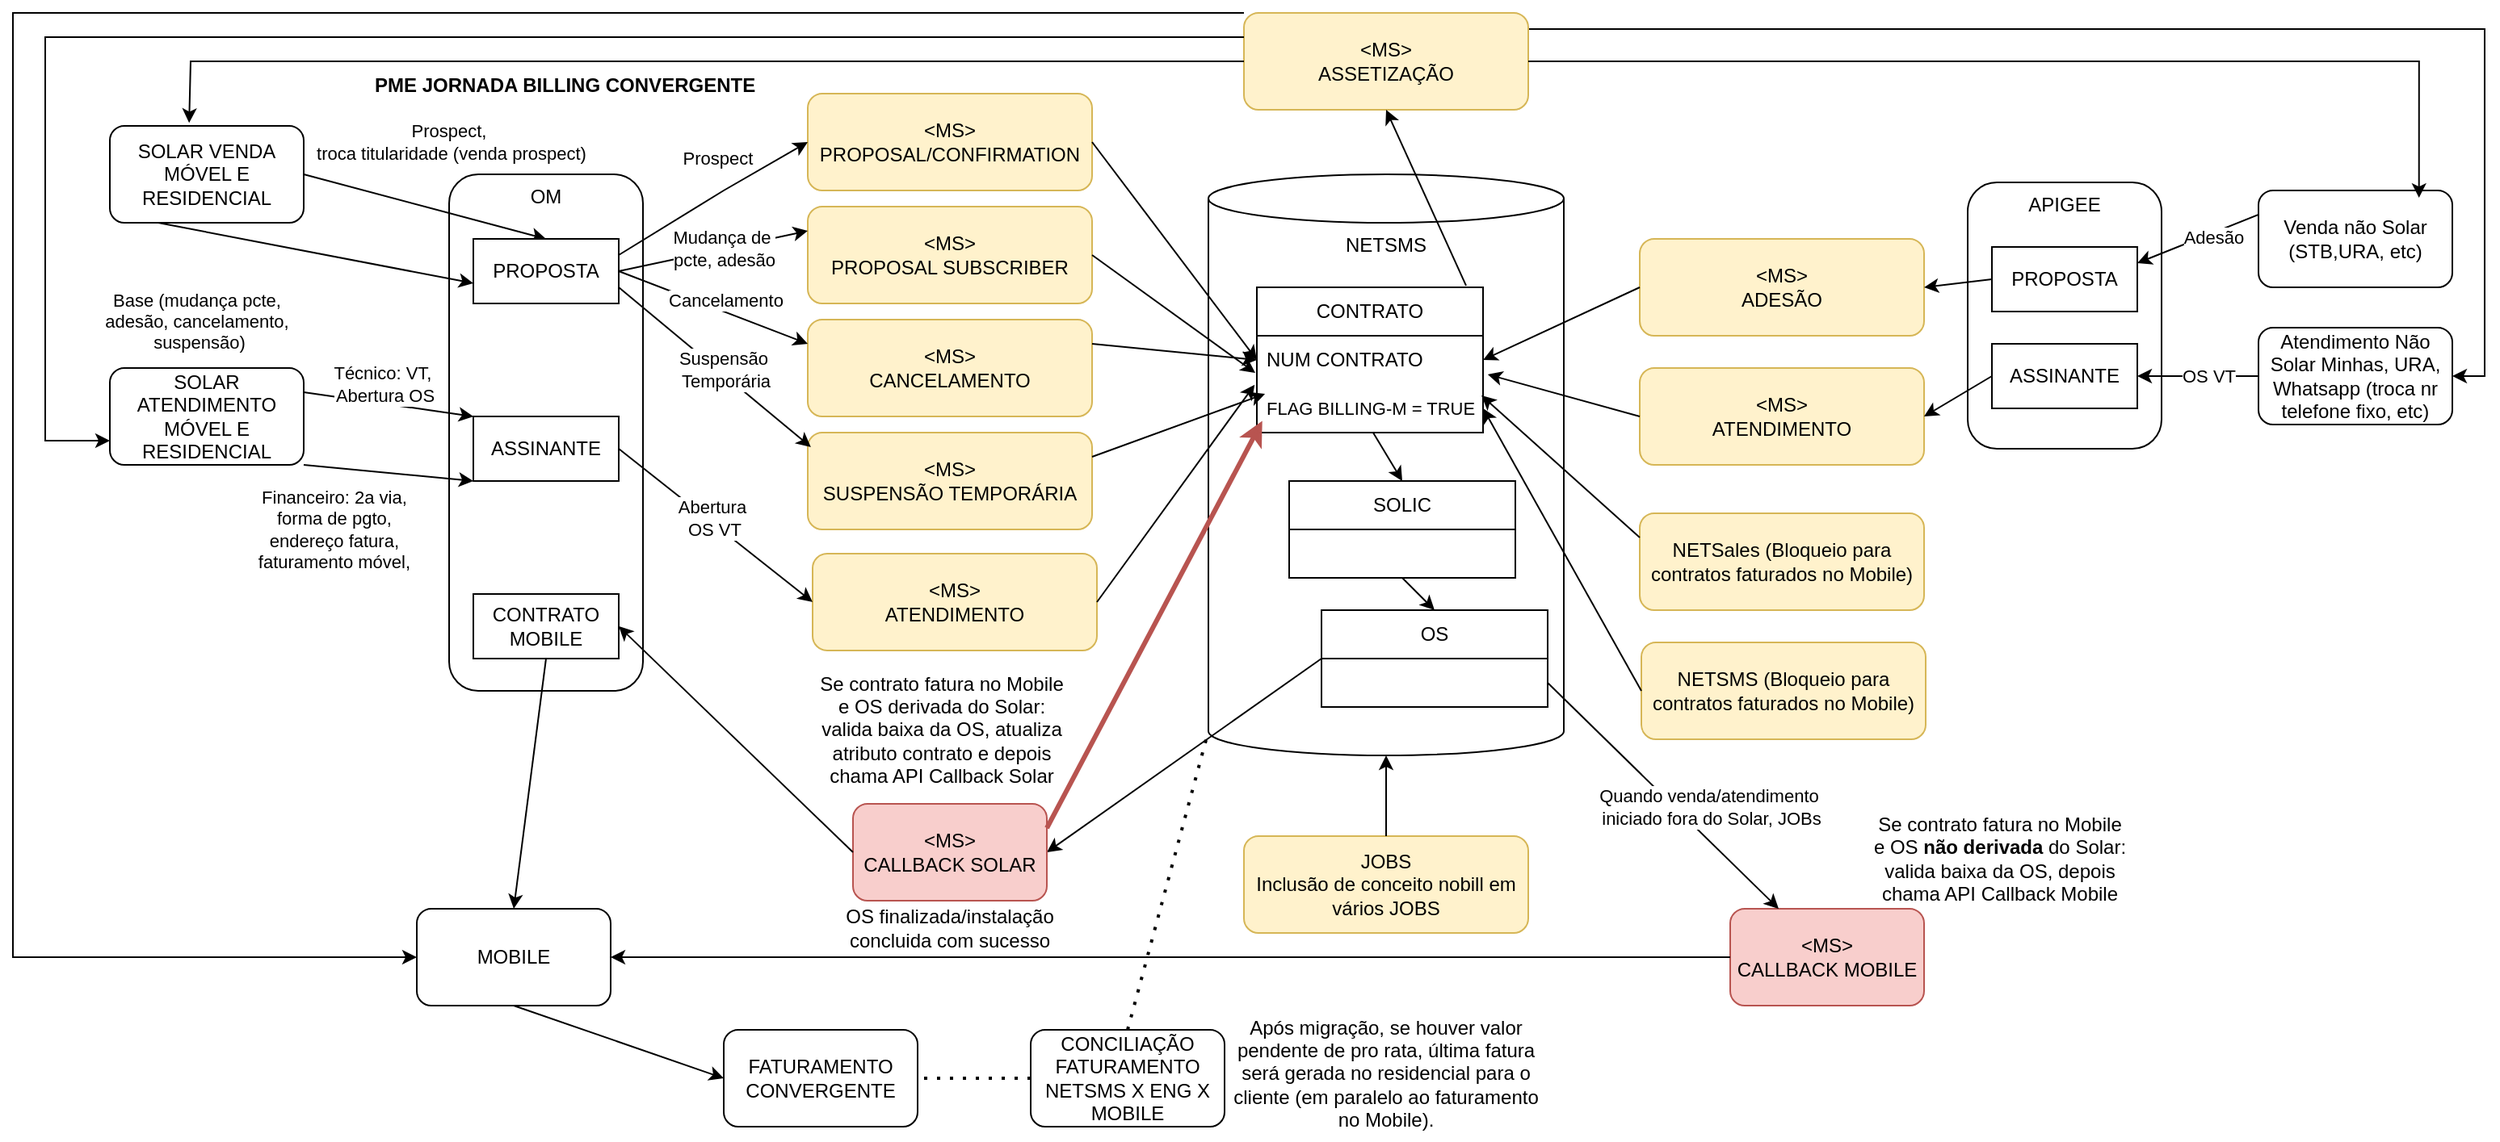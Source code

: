 <mxfile version="28.0.7">
  <diagram name="Página-1" id="GRtSqkPFpdcZIhxBoEUD">
    <mxGraphModel dx="1042" dy="527" grid="1" gridSize="10" guides="1" tooltips="1" connect="1" arrows="1" fold="1" page="1" pageScale="1" pageWidth="827" pageHeight="1169" math="0" shadow="0">
      <root>
        <mxCell id="0" />
        <mxCell id="1" parent="0" />
        <mxCell id="kH3_FAEMpBlHl0FE8i5Q-1" value="SOLAR VENDA&lt;div&gt;MÓVEL E RESIDENCIAL&lt;/div&gt;" style="rounded=1;whiteSpace=wrap;html=1;" vertex="1" parent="1">
          <mxGeometry x="80" y="100" width="120" height="60" as="geometry" />
        </mxCell>
        <mxCell id="kH3_FAEMpBlHl0FE8i5Q-2" value="&lt;b&gt;PME JORNADA BILLING CONVERGENTE&lt;/b&gt;" style="text;html=1;align=left;verticalAlign=middle;whiteSpace=wrap;rounded=0;" vertex="1" parent="1">
          <mxGeometry x="242" y="60" width="270" height="30" as="geometry" />
        </mxCell>
        <mxCell id="kH3_FAEMpBlHl0FE8i5Q-3" value="OM" style="rounded=1;whiteSpace=wrap;html=1;verticalAlign=top;" vertex="1" parent="1">
          <mxGeometry x="290" y="130" width="120" height="320" as="geometry" />
        </mxCell>
        <mxCell id="kH3_FAEMpBlHl0FE8i5Q-4" value="NETSMS" style="shape=cylinder3;whiteSpace=wrap;html=1;boundedLbl=1;backgroundOutline=1;size=15;verticalAlign=top;" vertex="1" parent="1">
          <mxGeometry x="760" y="130" width="220" height="360" as="geometry" />
        </mxCell>
        <mxCell id="kH3_FAEMpBlHl0FE8i5Q-5" value="&amp;lt;MS&amp;gt;&lt;br&gt;PROPOSAL/CONFIRMATION" style="rounded=1;whiteSpace=wrap;html=1;fillColor=#fff2cc;strokeColor=#d6b656;" vertex="1" parent="1">
          <mxGeometry x="512" y="80" width="176" height="60" as="geometry" />
        </mxCell>
        <mxCell id="kH3_FAEMpBlHl0FE8i5Q-6" value="" style="endArrow=classic;html=1;rounded=0;entryX=0;entryY=0.5;entryDx=0;entryDy=0;exitX=1;exitY=0.5;exitDx=0;exitDy=0;" edge="1" parent="1" source="kH3_FAEMpBlHl0FE8i5Q-5" target="kH3_FAEMpBlHl0FE8i5Q-11">
          <mxGeometry width="50" height="50" relative="1" as="geometry">
            <mxPoint x="680" y="280" as="sourcePoint" />
            <mxPoint x="730" y="230" as="targetPoint" />
          </mxGeometry>
        </mxCell>
        <mxCell id="kH3_FAEMpBlHl0FE8i5Q-7" value="" style="endArrow=classic;html=1;rounded=0;entryX=0;entryY=0.5;entryDx=0;entryDy=0;exitX=1;exitY=0.25;exitDx=0;exitDy=0;" edge="1" parent="1" source="kH3_FAEMpBlHl0FE8i5Q-22" target="kH3_FAEMpBlHl0FE8i5Q-5">
          <mxGeometry width="50" height="50" relative="1" as="geometry">
            <mxPoint x="520" y="270" as="sourcePoint" />
            <mxPoint x="570" y="220" as="targetPoint" />
            <Array as="points">
              <mxPoint x="460" y="140" />
            </Array>
          </mxGeometry>
        </mxCell>
        <mxCell id="kH3_FAEMpBlHl0FE8i5Q-8" value="" style="endArrow=classic;html=1;rounded=0;entryX=0.5;entryY=0;entryDx=0;entryDy=0;exitX=1;exitY=0.5;exitDx=0;exitDy=0;" edge="1" parent="1" source="kH3_FAEMpBlHl0FE8i5Q-1" target="kH3_FAEMpBlHl0FE8i5Q-22">
          <mxGeometry width="50" height="50" relative="1" as="geometry">
            <mxPoint x="240" y="370" as="sourcePoint" />
            <mxPoint x="290" y="320" as="targetPoint" />
          </mxGeometry>
        </mxCell>
        <mxCell id="kH3_FAEMpBlHl0FE8i5Q-9" value="Prospect,&amp;nbsp;&lt;div&gt;troca titularidade (venda prospect)&lt;/div&gt;" style="edgeLabel;html=1;align=center;verticalAlign=middle;resizable=0;points=[];" vertex="1" connectable="0" parent="kH3_FAEMpBlHl0FE8i5Q-8">
          <mxGeometry x="-0.416" y="2" relative="1" as="geometry">
            <mxPoint x="46" y="-30" as="offset" />
          </mxGeometry>
        </mxCell>
        <mxCell id="kH3_FAEMpBlHl0FE8i5Q-10" value="CONTRATO" style="swimlane;fontStyle=0;childLayout=stackLayout;horizontal=1;startSize=30;horizontalStack=0;resizeParent=1;resizeParentMax=0;resizeLast=0;collapsible=1;marginBottom=0;whiteSpace=wrap;html=1;" vertex="1" parent="1">
          <mxGeometry x="790" y="200" width="140" height="90" as="geometry" />
        </mxCell>
        <mxCell id="kH3_FAEMpBlHl0FE8i5Q-11" value="NUM CONTRATO" style="text;strokeColor=none;fillColor=none;align=left;verticalAlign=middle;spacingLeft=4;spacingRight=4;overflow=hidden;points=[[0,0.5],[1,0.5]];portConstraint=eastwest;rotatable=0;whiteSpace=wrap;html=1;" vertex="1" parent="kH3_FAEMpBlHl0FE8i5Q-10">
          <mxGeometry y="30" width="140" height="30" as="geometry" />
        </mxCell>
        <mxCell id="kH3_FAEMpBlHl0FE8i5Q-12" value="&lt;font style=&quot;font-size: 11px;&quot;&gt;FLAG BILLING-M = TRUE&lt;/font&gt;" style="text;strokeColor=none;fillColor=none;align=left;verticalAlign=middle;spacingLeft=4;spacingRight=4;overflow=hidden;points=[[0,0.5],[1,0.5]];portConstraint=eastwest;rotatable=0;whiteSpace=wrap;html=1;" vertex="1" parent="kH3_FAEMpBlHl0FE8i5Q-10">
          <mxGeometry y="60" width="140" height="30" as="geometry" />
        </mxCell>
        <mxCell id="kH3_FAEMpBlHl0FE8i5Q-13" value="MOBILE" style="rounded=1;whiteSpace=wrap;html=1;" vertex="1" parent="1">
          <mxGeometry x="270" y="585" width="120" height="60" as="geometry" />
        </mxCell>
        <mxCell id="kH3_FAEMpBlHl0FE8i5Q-14" value="" style="endArrow=classic;html=1;rounded=0;entryX=0.5;entryY=0;entryDx=0;entryDy=0;exitX=0.514;exitY=1;exitDx=0;exitDy=0;exitPerimeter=0;" edge="1" parent="1" source="kH3_FAEMpBlHl0FE8i5Q-12" target="kH3_FAEMpBlHl0FE8i5Q-16">
          <mxGeometry width="50" height="50" relative="1" as="geometry">
            <mxPoint x="660" y="410" as="sourcePoint" />
            <mxPoint x="710" y="360" as="targetPoint" />
          </mxGeometry>
        </mxCell>
        <mxCell id="kH3_FAEMpBlHl0FE8i5Q-15" value="" style="endArrow=classic;html=1;rounded=0;entryX=0.5;entryY=0;entryDx=0;entryDy=0;exitX=0.5;exitY=1;exitDx=0;exitDy=0;" edge="1" parent="1" source="kH3_FAEMpBlHl0FE8i5Q-23" target="kH3_FAEMpBlHl0FE8i5Q-13">
          <mxGeometry width="50" height="50" relative="1" as="geometry">
            <mxPoint x="550" y="456.5" as="sourcePoint" />
            <mxPoint x="610" y="440" as="targetPoint" />
          </mxGeometry>
        </mxCell>
        <mxCell id="kH3_FAEMpBlHl0FE8i5Q-16" value="SOLIC" style="swimlane;fontStyle=0;childLayout=stackLayout;horizontal=1;startSize=30;horizontalStack=0;resizeParent=1;resizeParentMax=0;resizeLast=0;collapsible=1;marginBottom=0;whiteSpace=wrap;html=1;" vertex="1" parent="1">
          <mxGeometry x="810" y="320" width="140" height="60" as="geometry" />
        </mxCell>
        <mxCell id="kH3_FAEMpBlHl0FE8i5Q-17" value="OS" style="swimlane;fontStyle=0;childLayout=stackLayout;horizontal=1;startSize=30;horizontalStack=0;resizeParent=1;resizeParentMax=0;resizeLast=0;collapsible=1;marginBottom=0;whiteSpace=wrap;html=1;" vertex="1" parent="1">
          <mxGeometry x="830" y="400" width="140" height="60" as="geometry" />
        </mxCell>
        <mxCell id="kH3_FAEMpBlHl0FE8i5Q-18" value="" style="endArrow=classic;html=1;rounded=0;entryX=0.5;entryY=0;entryDx=0;entryDy=0;exitX=0.5;exitY=1;exitDx=0;exitDy=0;" edge="1" parent="1" source="kH3_FAEMpBlHl0FE8i5Q-16" target="kH3_FAEMpBlHl0FE8i5Q-17">
          <mxGeometry width="50" height="50" relative="1" as="geometry">
            <mxPoint x="920" y="330" as="sourcePoint" />
            <mxPoint x="938" y="360" as="targetPoint" />
          </mxGeometry>
        </mxCell>
        <mxCell id="kH3_FAEMpBlHl0FE8i5Q-19" value="" style="endArrow=classic;html=1;rounded=0;exitX=0;exitY=0.5;exitDx=0;exitDy=0;entryX=1;entryY=0.5;entryDx=0;entryDy=0;" edge="1" parent="1" source="kH3_FAEMpBlHl0FE8i5Q-17" target="kH3_FAEMpBlHl0FE8i5Q-21">
          <mxGeometry width="50" height="50" relative="1" as="geometry">
            <mxPoint x="800" y="550" as="sourcePoint" />
            <mxPoint x="850" y="500" as="targetPoint" />
          </mxGeometry>
        </mxCell>
        <mxCell id="kH3_FAEMpBlHl0FE8i5Q-20" value="OS finalizada/instalação concluida com sucesso" style="text;html=1;align=center;verticalAlign=middle;whiteSpace=wrap;rounded=0;" vertex="1" parent="1">
          <mxGeometry x="516" y="577" width="168" height="40" as="geometry" />
        </mxCell>
        <mxCell id="kH3_FAEMpBlHl0FE8i5Q-21" value="&amp;lt;MS&amp;gt;&lt;br&gt;CALLBACK SOLAR" style="rounded=1;whiteSpace=wrap;html=1;fillColor=#f8cecc;strokeColor=#b85450;" vertex="1" parent="1">
          <mxGeometry x="540" y="520" width="120" height="60" as="geometry" />
        </mxCell>
        <mxCell id="kH3_FAEMpBlHl0FE8i5Q-22" value="PROPOSTA" style="rounded=0;whiteSpace=wrap;html=1;" vertex="1" parent="1">
          <mxGeometry x="305" y="170" width="90" height="40" as="geometry" />
        </mxCell>
        <mxCell id="kH3_FAEMpBlHl0FE8i5Q-23" value="CONTRATO MOBILE" style="rounded=0;whiteSpace=wrap;html=1;" vertex="1" parent="1">
          <mxGeometry x="305" y="390" width="90" height="40" as="geometry" />
        </mxCell>
        <mxCell id="kH3_FAEMpBlHl0FE8i5Q-24" value="" style="endArrow=classic;html=1;rounded=0;entryX=1;entryY=0.5;entryDx=0;entryDy=0;exitX=0;exitY=0.5;exitDx=0;exitDy=0;" edge="1" parent="1" source="kH3_FAEMpBlHl0FE8i5Q-21" target="kH3_FAEMpBlHl0FE8i5Q-23">
          <mxGeometry width="50" height="50" relative="1" as="geometry">
            <mxPoint x="430" y="390" as="sourcePoint" />
            <mxPoint x="480" y="340" as="targetPoint" />
          </mxGeometry>
        </mxCell>
        <mxCell id="kH3_FAEMpBlHl0FE8i5Q-25" value="CONCILIAÇÃO FATURAMENTO NETSMS X ENG X MOBILE" style="rounded=1;whiteSpace=wrap;html=1;" vertex="1" parent="1">
          <mxGeometry x="650" y="660" width="120" height="60" as="geometry" />
        </mxCell>
        <mxCell id="kH3_FAEMpBlHl0FE8i5Q-26" value="" style="endArrow=none;dashed=1;html=1;dashPattern=1 3;strokeWidth=2;rounded=0;exitX=0;exitY=0.5;exitDx=0;exitDy=0;entryX=1;entryY=0.5;entryDx=0;entryDy=0;" edge="1" parent="1" source="kH3_FAEMpBlHl0FE8i5Q-25" target="kH3_FAEMpBlHl0FE8i5Q-69">
          <mxGeometry width="50" height="50" relative="1" as="geometry">
            <mxPoint x="270" y="470" as="sourcePoint" />
            <mxPoint x="320" y="420" as="targetPoint" />
          </mxGeometry>
        </mxCell>
        <mxCell id="kH3_FAEMpBlHl0FE8i5Q-27" value="" style="endArrow=none;dashed=1;html=1;dashPattern=1 3;strokeWidth=2;rounded=0;entryX=0;entryY=1;entryDx=0;entryDy=-15;entryPerimeter=0;exitX=0.5;exitY=0;exitDx=0;exitDy=0;" edge="1" parent="1" source="kH3_FAEMpBlHl0FE8i5Q-25" target="kH3_FAEMpBlHl0FE8i5Q-4">
          <mxGeometry width="50" height="50" relative="1" as="geometry">
            <mxPoint x="580" y="510" as="sourcePoint" />
            <mxPoint x="750" y="450" as="targetPoint" />
          </mxGeometry>
        </mxCell>
        <mxCell id="kH3_FAEMpBlHl0FE8i5Q-28" value="SOLAR ATENDIMENTO&lt;div&gt;MÓVEL E RESIDENCIAL&lt;/div&gt;" style="rounded=1;whiteSpace=wrap;html=1;" vertex="1" parent="1">
          <mxGeometry x="80" y="250" width="120" height="60" as="geometry" />
        </mxCell>
        <mxCell id="kH3_FAEMpBlHl0FE8i5Q-29" value="" style="endArrow=classic;html=1;rounded=0;exitX=0.25;exitY=1;exitDx=0;exitDy=0;entryX=0;entryY=0.25;entryDx=0;entryDy=0;" edge="1" parent="1" source="kH3_FAEMpBlHl0FE8i5Q-1">
          <mxGeometry width="50" height="50" relative="1" as="geometry">
            <mxPoint x="200" y="162.5" as="sourcePoint" />
            <mxPoint x="305" y="197.5" as="targetPoint" />
          </mxGeometry>
        </mxCell>
        <mxCell id="kH3_FAEMpBlHl0FE8i5Q-30" value="Base (mudança pcte,&amp;nbsp;&lt;div&gt;adesão,&amp;nbsp;&lt;span style=&quot;background-color: light-dark(#ffffff, var(--ge-dark-color, #121212)); color: light-dark(rgb(0, 0, 0), rgb(255, 255, 255));&quot;&gt;cancelamento,&amp;nbsp;&lt;/span&gt;&lt;div&gt;suspensão)&lt;/div&gt;&lt;/div&gt;" style="edgeLabel;html=1;align=center;verticalAlign=middle;resizable=0;points=[];" vertex="1" connectable="0" parent="kH3_FAEMpBlHl0FE8i5Q-29">
          <mxGeometry x="0.227" y="1" relative="1" as="geometry">
            <mxPoint x="-95" y="39" as="offset" />
          </mxGeometry>
        </mxCell>
        <mxCell id="kH3_FAEMpBlHl0FE8i5Q-31" value="" style="endArrow=classic;html=1;rounded=0;exitX=1;exitY=0.25;exitDx=0;exitDy=0;entryX=0;entryY=0;entryDx=0;entryDy=0;" edge="1" parent="1" source="kH3_FAEMpBlHl0FE8i5Q-28" target="kH3_FAEMpBlHl0FE8i5Q-35">
          <mxGeometry width="50" height="50" relative="1" as="geometry">
            <mxPoint x="270" y="310" as="sourcePoint" />
            <mxPoint x="380" y="260" as="targetPoint" />
          </mxGeometry>
        </mxCell>
        <mxCell id="kH3_FAEMpBlHl0FE8i5Q-32" value="Técnico: VT,&amp;nbsp;&lt;div&gt;Abertura OS&lt;/div&gt;" style="edgeLabel;html=1;align=center;verticalAlign=middle;resizable=0;points=[];" vertex="1" connectable="0" parent="kH3_FAEMpBlHl0FE8i5Q-31">
          <mxGeometry x="-0.087" y="1" relative="1" as="geometry">
            <mxPoint x="2" y="-11" as="offset" />
          </mxGeometry>
        </mxCell>
        <mxCell id="kH3_FAEMpBlHl0FE8i5Q-33" value="" style="endArrow=classic;html=1;rounded=0;entryX=0;entryY=1;entryDx=0;entryDy=0;exitX=1;exitY=1;exitDx=0;exitDy=0;" edge="1" parent="1" source="kH3_FAEMpBlHl0FE8i5Q-28" target="kH3_FAEMpBlHl0FE8i5Q-35">
          <mxGeometry width="50" height="50" relative="1" as="geometry">
            <mxPoint x="250" y="325" as="sourcePoint" />
            <mxPoint x="300" y="275" as="targetPoint" />
          </mxGeometry>
        </mxCell>
        <mxCell id="kH3_FAEMpBlHl0FE8i5Q-34" value="Financeiro: 2a via,&amp;nbsp;&lt;div&gt;forma de pgto,&amp;nbsp;&lt;div&gt;endereço fatura,&amp;nbsp;&lt;/div&gt;&lt;div&gt;faturamento móvel,&amp;nbsp;&lt;/div&gt;&lt;/div&gt;" style="edgeLabel;html=1;align=center;verticalAlign=middle;resizable=0;points=[];" vertex="1" connectable="0" parent="kH3_FAEMpBlHl0FE8i5Q-33">
          <mxGeometry x="-0.655" y="-2" relative="1" as="geometry">
            <mxPoint x="2" y="36" as="offset" />
          </mxGeometry>
        </mxCell>
        <mxCell id="kH3_FAEMpBlHl0FE8i5Q-35" value="ASSINANTE" style="rounded=0;whiteSpace=wrap;html=1;" vertex="1" parent="1">
          <mxGeometry x="305" y="280" width="90" height="40" as="geometry" />
        </mxCell>
        <mxCell id="kH3_FAEMpBlHl0FE8i5Q-36" value="&amp;lt;MS&amp;gt;&lt;br&gt;ATENDIMENTO" style="rounded=1;whiteSpace=wrap;html=1;fillColor=#fff2cc;strokeColor=#d6b656;" vertex="1" parent="1">
          <mxGeometry x="515" y="365" width="176" height="60" as="geometry" />
        </mxCell>
        <mxCell id="kH3_FAEMpBlHl0FE8i5Q-37" value="" style="endArrow=classic;html=1;rounded=0;entryX=-0.01;entryY=0.013;entryDx=0;entryDy=0;entryPerimeter=0;exitX=1;exitY=0.5;exitDx=0;exitDy=0;" edge="1" parent="1" source="kH3_FAEMpBlHl0FE8i5Q-36" target="kH3_FAEMpBlHl0FE8i5Q-12">
          <mxGeometry width="50" height="50" relative="1" as="geometry">
            <mxPoint x="470" y="360" as="sourcePoint" />
            <mxPoint x="520" y="310" as="targetPoint" />
          </mxGeometry>
        </mxCell>
        <mxCell id="kH3_FAEMpBlHl0FE8i5Q-38" value="" style="endArrow=classic;html=1;rounded=0;entryX=0;entryY=0.5;entryDx=0;entryDy=0;exitX=1;exitY=0.5;exitDx=0;exitDy=0;" edge="1" parent="1" source="kH3_FAEMpBlHl0FE8i5Q-35" target="kH3_FAEMpBlHl0FE8i5Q-36">
          <mxGeometry width="50" height="50" relative="1" as="geometry">
            <mxPoint x="470" y="360" as="sourcePoint" />
            <mxPoint x="520" y="310" as="targetPoint" />
          </mxGeometry>
        </mxCell>
        <mxCell id="kH3_FAEMpBlHl0FE8i5Q-39" value="Abertura&amp;nbsp;&lt;div&gt;OS VT&lt;/div&gt;" style="edgeLabel;html=1;align=center;verticalAlign=middle;resizable=0;points=[];" vertex="1" connectable="0" parent="kH3_FAEMpBlHl0FE8i5Q-38">
          <mxGeometry x="-0.047" y="3" relative="1" as="geometry">
            <mxPoint as="offset" />
          </mxGeometry>
        </mxCell>
        <mxCell id="kH3_FAEMpBlHl0FE8i5Q-40" value="Após migração, se houver valor pendente de pro rata, última fatura será gerada no residencial para o cliente (em paralelo ao faturamento no Mobile)." style="text;html=1;align=center;verticalAlign=middle;whiteSpace=wrap;rounded=0;" vertex="1" parent="1">
          <mxGeometry x="770" y="653" width="200" height="67" as="geometry" />
        </mxCell>
        <mxCell id="kH3_FAEMpBlHl0FE8i5Q-41" value="" style="endArrow=classic;html=1;rounded=0;exitX=1;exitY=0.25;exitDx=0;exitDy=0;entryX=0.024;entryY=0.76;entryDx=0;entryDy=0;fillColor=#f8cecc;strokeColor=#b85450;strokeWidth=3;entryPerimeter=0;" edge="1" parent="1" source="kH3_FAEMpBlHl0FE8i5Q-21" target="kH3_FAEMpBlHl0FE8i5Q-12">
          <mxGeometry width="50" height="50" relative="1" as="geometry">
            <mxPoint x="650" y="335" as="sourcePoint" />
            <mxPoint x="800" y="285" as="targetPoint" />
          </mxGeometry>
        </mxCell>
        <mxCell id="kH3_FAEMpBlHl0FE8i5Q-42" style="edgeStyle=orthogonalEdgeStyle;rounded=0;orthogonalLoop=1;jettySize=auto;html=1;exitX=0.5;exitY=1;exitDx=0;exitDy=0;" edge="1" parent="1" source="kH3_FAEMpBlHl0FE8i5Q-40" target="kH3_FAEMpBlHl0FE8i5Q-40">
          <mxGeometry relative="1" as="geometry" />
        </mxCell>
        <mxCell id="kH3_FAEMpBlHl0FE8i5Q-43" value="Atendimento Não Solar Minhas, URA, Whatsapp (troca nr telefone fixo, etc)" style="rounded=1;whiteSpace=wrap;html=1;" vertex="1" parent="1">
          <mxGeometry x="1410" y="225" width="120" height="60" as="geometry" />
        </mxCell>
        <mxCell id="kH3_FAEMpBlHl0FE8i5Q-44" value="&amp;lt;MS&amp;gt;&lt;br&gt;ADESÃO" style="rounded=1;whiteSpace=wrap;html=1;fillColor=#fff2cc;strokeColor=#d6b656;" vertex="1" parent="1">
          <mxGeometry x="1027" y="170" width="176" height="60" as="geometry" />
        </mxCell>
        <mxCell id="kH3_FAEMpBlHl0FE8i5Q-45" value="&amp;lt;MS&amp;gt;&lt;br&gt;CALLBACK MOBILE" style="rounded=1;whiteSpace=wrap;html=1;fillColor=#f8cecc;strokeColor=#b85450;" vertex="1" parent="1">
          <mxGeometry x="1083" y="585" width="120" height="60" as="geometry" />
        </mxCell>
        <mxCell id="kH3_FAEMpBlHl0FE8i5Q-46" value="Venda não Solar (STB,URA, etc)" style="rounded=1;whiteSpace=wrap;html=1;" vertex="1" parent="1">
          <mxGeometry x="1410" y="140" width="120" height="60" as="geometry" />
        </mxCell>
        <mxCell id="kH3_FAEMpBlHl0FE8i5Q-47" value="APIGEE" style="rounded=1;whiteSpace=wrap;html=1;verticalAlign=top;" vertex="1" parent="1">
          <mxGeometry x="1230" y="135" width="120" height="165" as="geometry" />
        </mxCell>
        <mxCell id="kH3_FAEMpBlHl0FE8i5Q-48" value="PROPOSTA" style="rounded=0;whiteSpace=wrap;html=1;" vertex="1" parent="1">
          <mxGeometry x="1245" y="175" width="90" height="40" as="geometry" />
        </mxCell>
        <mxCell id="kH3_FAEMpBlHl0FE8i5Q-49" value="ASSINANTE" style="rounded=0;whiteSpace=wrap;html=1;" vertex="1" parent="1">
          <mxGeometry x="1245" y="235" width="90" height="40" as="geometry" />
        </mxCell>
        <mxCell id="kH3_FAEMpBlHl0FE8i5Q-50" value="" style="endArrow=classic;html=1;rounded=0;exitX=0;exitY=0.5;exitDx=0;exitDy=0;entryX=1;entryY=0.5;entryDx=0;entryDy=0;" edge="1" parent="1" source="kH3_FAEMpBlHl0FE8i5Q-43" target="kH3_FAEMpBlHl0FE8i5Q-49">
          <mxGeometry width="50" height="50" relative="1" as="geometry">
            <mxPoint x="1230" y="290" as="sourcePoint" />
            <mxPoint x="1280" y="240" as="targetPoint" />
          </mxGeometry>
        </mxCell>
        <mxCell id="kH3_FAEMpBlHl0FE8i5Q-51" value="OS VT" style="edgeLabel;html=1;align=center;verticalAlign=middle;resizable=0;points=[];" vertex="1" connectable="0" parent="kH3_FAEMpBlHl0FE8i5Q-50">
          <mxGeometry x="-0.173" relative="1" as="geometry">
            <mxPoint as="offset" />
          </mxGeometry>
        </mxCell>
        <mxCell id="kH3_FAEMpBlHl0FE8i5Q-52" value="" style="endArrow=classic;html=1;rounded=0;exitX=0;exitY=0.25;exitDx=0;exitDy=0;entryX=1;entryY=0.25;entryDx=0;entryDy=0;" edge="1" parent="1" source="kH3_FAEMpBlHl0FE8i5Q-46" target="kH3_FAEMpBlHl0FE8i5Q-48">
          <mxGeometry width="50" height="50" relative="1" as="geometry">
            <mxPoint x="1445" y="250" as="sourcePoint" />
            <mxPoint x="1370" y="250" as="targetPoint" />
          </mxGeometry>
        </mxCell>
        <mxCell id="kH3_FAEMpBlHl0FE8i5Q-53" value="Adesão" style="edgeLabel;html=1;align=center;verticalAlign=middle;resizable=0;points=[];" vertex="1" connectable="0" parent="kH3_FAEMpBlHl0FE8i5Q-52">
          <mxGeometry x="-0.237" y="2" relative="1" as="geometry">
            <mxPoint as="offset" />
          </mxGeometry>
        </mxCell>
        <mxCell id="kH3_FAEMpBlHl0FE8i5Q-54" value="" style="endArrow=classic;html=1;rounded=0;entryX=1;entryY=0.5;entryDx=0;entryDy=0;exitX=0;exitY=0.5;exitDx=0;exitDy=0;" edge="1" parent="1" source="kH3_FAEMpBlHl0FE8i5Q-44" target="kH3_FAEMpBlHl0FE8i5Q-11">
          <mxGeometry width="50" height="50" relative="1" as="geometry">
            <mxPoint x="1020" y="290" as="sourcePoint" />
            <mxPoint x="1070" y="240" as="targetPoint" />
          </mxGeometry>
        </mxCell>
        <mxCell id="kH3_FAEMpBlHl0FE8i5Q-55" value="" style="endArrow=classic;html=1;rounded=0;entryX=1;entryY=0.5;entryDx=0;entryDy=0;exitX=0;exitY=0.5;exitDx=0;exitDy=0;" edge="1" parent="1" source="kH3_FAEMpBlHl0FE8i5Q-48" target="kH3_FAEMpBlHl0FE8i5Q-44">
          <mxGeometry width="50" height="50" relative="1" as="geometry">
            <mxPoint x="1150" y="290" as="sourcePoint" />
            <mxPoint x="1200" y="240" as="targetPoint" />
          </mxGeometry>
        </mxCell>
        <mxCell id="kH3_FAEMpBlHl0FE8i5Q-56" value="&amp;lt;MS&amp;gt;&lt;br&gt;ATENDIMENTO" style="rounded=1;whiteSpace=wrap;html=1;fillColor=#fff2cc;strokeColor=#d6b656;" vertex="1" parent="1">
          <mxGeometry x="1027" y="250" width="176" height="60" as="geometry" />
        </mxCell>
        <mxCell id="kH3_FAEMpBlHl0FE8i5Q-57" value="" style="endArrow=classic;html=1;rounded=0;entryX=1;entryY=0.5;entryDx=0;entryDy=0;exitX=0;exitY=0.5;exitDx=0;exitDy=0;" edge="1" parent="1" source="kH3_FAEMpBlHl0FE8i5Q-49" target="kH3_FAEMpBlHl0FE8i5Q-56">
          <mxGeometry width="50" height="50" relative="1" as="geometry">
            <mxPoint x="1292" y="210" as="sourcePoint" />
            <mxPoint x="1250" y="215" as="targetPoint" />
          </mxGeometry>
        </mxCell>
        <mxCell id="kH3_FAEMpBlHl0FE8i5Q-58" value="" style="endArrow=classic;html=1;rounded=0;exitX=1;exitY=0.75;exitDx=0;exitDy=0;entryX=0.25;entryY=0;entryDx=0;entryDy=0;" edge="1" parent="1" source="kH3_FAEMpBlHl0FE8i5Q-17" target="kH3_FAEMpBlHl0FE8i5Q-45">
          <mxGeometry width="50" height="50" relative="1" as="geometry">
            <mxPoint x="940" y="430" as="sourcePoint" />
            <mxPoint x="760" y="420" as="targetPoint" />
          </mxGeometry>
        </mxCell>
        <mxCell id="kH3_FAEMpBlHl0FE8i5Q-59" value="Quando venda/atendimento&amp;nbsp;&lt;div&gt;iniciado fora do Solar, JOBs&lt;/div&gt;" style="edgeLabel;html=1;align=center;verticalAlign=middle;resizable=0;points=[];" vertex="1" connectable="0" parent="kH3_FAEMpBlHl0FE8i5Q-58">
          <mxGeometry x="-0.083" relative="1" as="geometry">
            <mxPoint x="35" y="12" as="offset" />
          </mxGeometry>
        </mxCell>
        <mxCell id="kH3_FAEMpBlHl0FE8i5Q-60" value="" style="endArrow=classic;html=1;rounded=0;exitX=0;exitY=0.5;exitDx=0;exitDy=0;entryX=1;entryY=0.5;entryDx=0;entryDy=0;" edge="1" parent="1" source="kH3_FAEMpBlHl0FE8i5Q-45" target="kH3_FAEMpBlHl0FE8i5Q-13">
          <mxGeometry width="50" height="50" relative="1" as="geometry">
            <mxPoint x="1090" y="600" as="sourcePoint" />
            <mxPoint x="910" y="590" as="targetPoint" />
          </mxGeometry>
        </mxCell>
        <mxCell id="kH3_FAEMpBlHl0FE8i5Q-61" value="" style="endArrow=classic;html=1;rounded=0;entryX=1.021;entryY=0.8;entryDx=0;entryDy=0;exitX=0;exitY=0.5;exitDx=0;exitDy=0;entryPerimeter=0;" edge="1" parent="1" source="kH3_FAEMpBlHl0FE8i5Q-56" target="kH3_FAEMpBlHl0FE8i5Q-11">
          <mxGeometry width="50" height="50" relative="1" as="geometry">
            <mxPoint x="1137" y="350" as="sourcePoint" />
            <mxPoint x="1040" y="395" as="targetPoint" />
          </mxGeometry>
        </mxCell>
        <mxCell id="kH3_FAEMpBlHl0FE8i5Q-62" style="edgeStyle=orthogonalEdgeStyle;rounded=0;orthogonalLoop=1;jettySize=auto;html=1;entryX=0;entryY=0.5;entryDx=0;entryDy=0;exitX=0;exitY=0;exitDx=0;exitDy=0;" edge="1" parent="1" source="kH3_FAEMpBlHl0FE8i5Q-64" target="kH3_FAEMpBlHl0FE8i5Q-13">
          <mxGeometry relative="1" as="geometry">
            <Array as="points">
              <mxPoint x="20" y="30" />
              <mxPoint x="20" y="615" />
            </Array>
          </mxGeometry>
        </mxCell>
        <mxCell id="kH3_FAEMpBlHl0FE8i5Q-63" style="edgeStyle=orthogonalEdgeStyle;rounded=0;orthogonalLoop=1;jettySize=auto;html=1;entryX=1;entryY=0.5;entryDx=0;entryDy=0;" edge="1" parent="1" source="kH3_FAEMpBlHl0FE8i5Q-64" target="kH3_FAEMpBlHl0FE8i5Q-43">
          <mxGeometry relative="1" as="geometry">
            <Array as="points">
              <mxPoint x="1550" y="40" />
              <mxPoint x="1550" y="255" />
            </Array>
          </mxGeometry>
        </mxCell>
        <mxCell id="kH3_FAEMpBlHl0FE8i5Q-64" value="&amp;lt;MS&amp;gt;&lt;br&gt;ASSETIZAÇÃO" style="rounded=1;whiteSpace=wrap;html=1;fillColor=#fff2cc;strokeColor=#d6b656;" vertex="1" parent="1">
          <mxGeometry x="782" y="30" width="176" height="60" as="geometry" />
        </mxCell>
        <mxCell id="kH3_FAEMpBlHl0FE8i5Q-65" value="" style="endArrow=classic;html=1;rounded=0;entryX=0.5;entryY=1;entryDx=0;entryDy=0;exitX=0.925;exitY=-0.012;exitDx=0;exitDy=0;exitPerimeter=0;" edge="1" parent="1" source="kH3_FAEMpBlHl0FE8i5Q-10" target="kH3_FAEMpBlHl0FE8i5Q-64">
          <mxGeometry width="50" height="50" relative="1" as="geometry">
            <mxPoint x="610" y="210" as="sourcePoint" />
            <mxPoint x="660" y="160" as="targetPoint" />
          </mxGeometry>
        </mxCell>
        <mxCell id="kH3_FAEMpBlHl0FE8i5Q-66" value="" style="endArrow=classic;html=1;rounded=0;entryX=0.409;entryY=-0.031;entryDx=0;entryDy=0;entryPerimeter=0;exitX=0;exitY=0.5;exitDx=0;exitDy=0;" edge="1" parent="1" source="kH3_FAEMpBlHl0FE8i5Q-64" target="kH3_FAEMpBlHl0FE8i5Q-1">
          <mxGeometry width="50" height="50" relative="1" as="geometry">
            <mxPoint x="780" y="60" as="sourcePoint" />
            <mxPoint x="660" y="160" as="targetPoint" />
            <Array as="points">
              <mxPoint x="130" y="60" />
            </Array>
          </mxGeometry>
        </mxCell>
        <mxCell id="kH3_FAEMpBlHl0FE8i5Q-67" value="" style="endArrow=classic;html=1;rounded=0;entryX=0;entryY=0.75;entryDx=0;entryDy=0;exitX=0;exitY=0.25;exitDx=0;exitDy=0;" edge="1" parent="1" source="kH3_FAEMpBlHl0FE8i5Q-64" target="kH3_FAEMpBlHl0FE8i5Q-28">
          <mxGeometry width="50" height="50" relative="1" as="geometry">
            <mxPoint x="723" y="-70" as="sourcePoint" />
            <mxPoint x="70" y="8" as="targetPoint" />
            <Array as="points">
              <mxPoint x="40" y="45" />
              <mxPoint x="40" y="295" />
            </Array>
          </mxGeometry>
        </mxCell>
        <mxCell id="kH3_FAEMpBlHl0FE8i5Q-68" style="edgeStyle=orthogonalEdgeStyle;rounded=0;orthogonalLoop=1;jettySize=auto;html=1;entryX=0.828;entryY=0.076;entryDx=0;entryDy=0;entryPerimeter=0;" edge="1" parent="1" source="kH3_FAEMpBlHl0FE8i5Q-64" target="kH3_FAEMpBlHl0FE8i5Q-46">
          <mxGeometry relative="1" as="geometry" />
        </mxCell>
        <mxCell id="kH3_FAEMpBlHl0FE8i5Q-69" value="FATURAMENTO CONVERGENTE" style="whiteSpace=wrap;html=1;rounded=1;" vertex="1" parent="1">
          <mxGeometry x="460" y="660" width="120" height="60" as="geometry" />
        </mxCell>
        <mxCell id="kH3_FAEMpBlHl0FE8i5Q-70" value="" style="endArrow=classic;html=1;rounded=0;exitX=0.5;exitY=1;exitDx=0;exitDy=0;entryX=0;entryY=0.5;entryDx=0;entryDy=0;" edge="1" parent="1" source="kH3_FAEMpBlHl0FE8i5Q-13" target="kH3_FAEMpBlHl0FE8i5Q-69">
          <mxGeometry width="50" height="50" relative="1" as="geometry">
            <mxPoint x="560" y="590" as="sourcePoint" />
            <mxPoint x="610" y="540" as="targetPoint" />
          </mxGeometry>
        </mxCell>
        <mxCell id="kH3_FAEMpBlHl0FE8i5Q-71" value="JOBS&lt;div&gt;Inclusão de conceito nobill em vários JOBS&lt;/div&gt;" style="rounded=1;whiteSpace=wrap;html=1;fillColor=#fff2cc;strokeColor=#d6b656;" vertex="1" parent="1">
          <mxGeometry x="782" y="540" width="176" height="60" as="geometry" />
        </mxCell>
        <mxCell id="kH3_FAEMpBlHl0FE8i5Q-72" style="edgeStyle=orthogonalEdgeStyle;rounded=0;orthogonalLoop=1;jettySize=auto;html=1;entryX=0.5;entryY=1;entryDx=0;entryDy=0;entryPerimeter=0;" edge="1" parent="1" source="kH3_FAEMpBlHl0FE8i5Q-71" target="kH3_FAEMpBlHl0FE8i5Q-4">
          <mxGeometry relative="1" as="geometry" />
        </mxCell>
        <mxCell id="kH3_FAEMpBlHl0FE8i5Q-73" value="&amp;lt;MS&amp;gt;&lt;br&gt;PROPOSAL SUBSCRIBER" style="rounded=1;whiteSpace=wrap;html=1;fillColor=#fff2cc;strokeColor=#d6b656;" vertex="1" parent="1">
          <mxGeometry x="512" y="150" width="176" height="60" as="geometry" />
        </mxCell>
        <mxCell id="kH3_FAEMpBlHl0FE8i5Q-74" value="" style="endArrow=classic;html=1;rounded=0;entryX=-0.007;entryY=0.767;entryDx=0;entryDy=0;exitX=1;exitY=0.5;exitDx=0;exitDy=0;entryPerimeter=0;" edge="1" parent="1" source="kH3_FAEMpBlHl0FE8i5Q-73" target="kH3_FAEMpBlHl0FE8i5Q-11">
          <mxGeometry width="50" height="50" relative="1" as="geometry">
            <mxPoint x="730" y="190" as="sourcePoint" />
            <mxPoint x="829" y="295" as="targetPoint" />
          </mxGeometry>
        </mxCell>
        <mxCell id="kH3_FAEMpBlHl0FE8i5Q-75" value="" style="endArrow=classic;html=1;rounded=0;exitX=1;exitY=0.5;exitDx=0;exitDy=0;entryX=0;entryY=0.25;entryDx=0;entryDy=0;" edge="1" parent="1" source="kH3_FAEMpBlHl0FE8i5Q-22" target="kH3_FAEMpBlHl0FE8i5Q-73">
          <mxGeometry width="50" height="50" relative="1" as="geometry">
            <mxPoint x="430" y="215" as="sourcePoint" />
            <mxPoint x="480" y="165" as="targetPoint" />
          </mxGeometry>
        </mxCell>
        <mxCell id="kH3_FAEMpBlHl0FE8i5Q-76" value="Prospect" style="edgeLabel;html=1;align=center;verticalAlign=middle;resizable=0;points=[];" vertex="1" connectable="0" parent="1">
          <mxGeometry x="460" y="120" as="geometry">
            <mxPoint x="-4" as="offset" />
          </mxGeometry>
        </mxCell>
        <mxCell id="kH3_FAEMpBlHl0FE8i5Q-77" value="Mudança de&amp;nbsp;&lt;div&gt;pcte,&lt;span style=&quot;background-color: light-dark(#ffffff, var(--ge-dark-color, #121212)); color: light-dark(rgb(0, 0, 0), rgb(255, 255, 255));&quot;&gt;&amp;nbsp;adesão&lt;/span&gt;&lt;/div&gt;" style="edgeLabel;html=1;align=center;verticalAlign=middle;resizable=0;points=[];" vertex="1" connectable="0" parent="1">
          <mxGeometry x="466" y="178" as="geometry">
            <mxPoint x="-6" y="-2" as="offset" />
          </mxGeometry>
        </mxCell>
        <mxCell id="kH3_FAEMpBlHl0FE8i5Q-78" value="&amp;lt;MS&amp;gt;&lt;br&gt;CANCELAMENTO" style="rounded=1;whiteSpace=wrap;html=1;fillColor=#fff2cc;strokeColor=#d6b656;" vertex="1" parent="1">
          <mxGeometry x="512" y="220" width="176" height="60" as="geometry" />
        </mxCell>
        <mxCell id="kH3_FAEMpBlHl0FE8i5Q-79" value="" style="endArrow=classic;html=1;rounded=0;exitX=1;exitY=0.5;exitDx=0;exitDy=0;entryX=0;entryY=0.25;entryDx=0;entryDy=0;" edge="1" parent="1" source="kH3_FAEMpBlHl0FE8i5Q-22" target="kH3_FAEMpBlHl0FE8i5Q-78">
          <mxGeometry width="50" height="50" relative="1" as="geometry">
            <mxPoint x="570" y="340" as="sourcePoint" />
            <mxPoint x="620" y="290" as="targetPoint" />
          </mxGeometry>
        </mxCell>
        <mxCell id="kH3_FAEMpBlHl0FE8i5Q-80" value="Cancelamento" style="edgeLabel;html=1;align=center;verticalAlign=middle;resizable=0;points=[];" vertex="1" connectable="0" parent="1">
          <mxGeometry x="469" y="194" as="geometry">
            <mxPoint x="-8" y="14" as="offset" />
          </mxGeometry>
        </mxCell>
        <mxCell id="kH3_FAEMpBlHl0FE8i5Q-81" value="&amp;lt;MS&amp;gt;&lt;br&gt;SUSPENSÃO TEMPORÁRIA" style="rounded=1;whiteSpace=wrap;html=1;fillColor=#fff2cc;strokeColor=#d6b656;" vertex="1" parent="1">
          <mxGeometry x="512" y="290" width="176" height="60" as="geometry" />
        </mxCell>
        <mxCell id="kH3_FAEMpBlHl0FE8i5Q-82" value="" style="endArrow=classic;html=1;rounded=0;exitX=1;exitY=0.75;exitDx=0;exitDy=0;entryX=0.011;entryY=0.15;entryDx=0;entryDy=0;entryPerimeter=0;" edge="1" parent="1" source="kH3_FAEMpBlHl0FE8i5Q-22" target="kH3_FAEMpBlHl0FE8i5Q-81">
          <mxGeometry width="50" height="50" relative="1" as="geometry">
            <mxPoint x="410" y="190" as="sourcePoint" />
            <mxPoint x="527" y="235" as="targetPoint" />
          </mxGeometry>
        </mxCell>
        <mxCell id="kH3_FAEMpBlHl0FE8i5Q-83" value="Suspensão&amp;nbsp;&lt;div&gt;Temporária&lt;/div&gt;" style="edgeLabel;html=1;align=center;verticalAlign=middle;resizable=0;points=[];" vertex="1" connectable="0" parent="kH3_FAEMpBlHl0FE8i5Q-82">
          <mxGeometry x="0.077" y="3" relative="1" as="geometry">
            <mxPoint as="offset" />
          </mxGeometry>
        </mxCell>
        <mxCell id="kH3_FAEMpBlHl0FE8i5Q-84" value="" style="endArrow=classic;html=1;rounded=0;entryX=0;entryY=0.5;entryDx=0;entryDy=0;exitX=1;exitY=0.25;exitDx=0;exitDy=0;" edge="1" parent="1" source="kH3_FAEMpBlHl0FE8i5Q-78" target="kH3_FAEMpBlHl0FE8i5Q-11">
          <mxGeometry width="50" height="50" relative="1" as="geometry">
            <mxPoint x="730" y="230" as="sourcePoint" />
            <mxPoint x="831" y="303" as="targetPoint" />
          </mxGeometry>
        </mxCell>
        <mxCell id="kH3_FAEMpBlHl0FE8i5Q-85" value="" style="endArrow=classic;html=1;rounded=0;entryX=0.036;entryY=0.2;entryDx=0;entryDy=0;exitX=1;exitY=0.25;exitDx=0;exitDy=0;entryPerimeter=0;" edge="1" parent="1" source="kH3_FAEMpBlHl0FE8i5Q-81" target="kH3_FAEMpBlHl0FE8i5Q-12">
          <mxGeometry width="50" height="50" relative="1" as="geometry">
            <mxPoint x="710" y="260" as="sourcePoint" />
            <mxPoint x="811" y="333" as="targetPoint" />
          </mxGeometry>
        </mxCell>
        <mxCell id="kH3_FAEMpBlHl0FE8i5Q-86" value="Se contrato fatura no Mobile e OS derivada do Solar: valida baixa da OS, atualiza atributo contrato e depois chama API Callback Solar" style="text;html=1;align=center;verticalAlign=middle;whiteSpace=wrap;rounded=0;" vertex="1" parent="1">
          <mxGeometry x="515" y="440" width="160" height="67" as="geometry" />
        </mxCell>
        <mxCell id="kH3_FAEMpBlHl0FE8i5Q-87" value="NETSales (Bloqueio para contratos faturados no Mobile)" style="rounded=1;whiteSpace=wrap;html=1;fillColor=#fff2cc;strokeColor=#d6b656;" vertex="1" parent="1">
          <mxGeometry x="1027" y="340" width="176" height="60" as="geometry" />
        </mxCell>
        <mxCell id="kH3_FAEMpBlHl0FE8i5Q-88" value="NETSMS (Bloqueio para contratos faturados no Mobile)" style="rounded=1;whiteSpace=wrap;html=1;fillColor=#fff2cc;strokeColor=#d6b656;" vertex="1" parent="1">
          <mxGeometry x="1028" y="420" width="176" height="60" as="geometry" />
        </mxCell>
        <mxCell id="kH3_FAEMpBlHl0FE8i5Q-89" value="" style="endArrow=classic;html=1;rounded=0;entryX=0.993;entryY=0.233;entryDx=0;entryDy=0;exitX=0;exitY=0.25;exitDx=0;exitDy=0;entryPerimeter=0;" edge="1" parent="1" source="kH3_FAEMpBlHl0FE8i5Q-87" target="kH3_FAEMpBlHl0FE8i5Q-12">
          <mxGeometry width="50" height="50" relative="1" as="geometry">
            <mxPoint x="1107" y="325" as="sourcePoint" />
            <mxPoint x="1010" y="320" as="targetPoint" />
          </mxGeometry>
        </mxCell>
        <mxCell id="kH3_FAEMpBlHl0FE8i5Q-90" value="" style="endArrow=classic;html=1;rounded=0;entryX=1;entryY=0.5;entryDx=0;entryDy=0;exitX=0;exitY=0.5;exitDx=0;exitDy=0;" edge="1" parent="1" source="kH3_FAEMpBlHl0FE8i5Q-88" target="kH3_FAEMpBlHl0FE8i5Q-12">
          <mxGeometry width="50" height="50" relative="1" as="geometry">
            <mxPoint x="1128" y="508" as="sourcePoint" />
            <mxPoint x="1030" y="420" as="targetPoint" />
          </mxGeometry>
        </mxCell>
        <mxCell id="kH3_FAEMpBlHl0FE8i5Q-91" value="Se contrato fatura no Mobile e OS &lt;b&gt;não derivada&lt;/b&gt;&amp;nbsp;do Solar: valida baixa da OS, depois chama API Callback Mobile" style="text;html=1;align=center;verticalAlign=middle;whiteSpace=wrap;rounded=0;" vertex="1" parent="1">
          <mxGeometry x="1170" y="520" width="160" height="67" as="geometry" />
        </mxCell>
      </root>
    </mxGraphModel>
  </diagram>
</mxfile>
